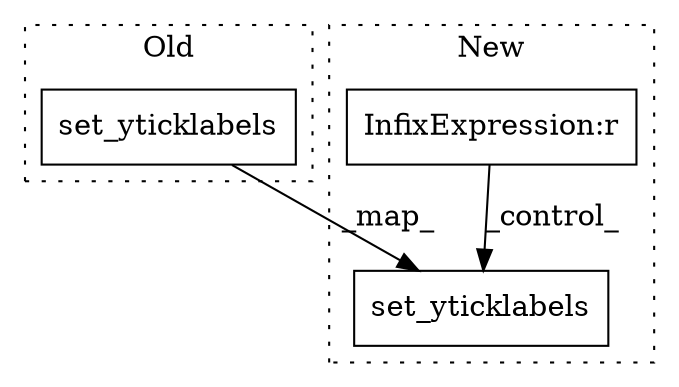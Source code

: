 digraph G {
subgraph cluster0 {
1 [label="set_yticklabels" a="32" s="10519,10542" l="16,1" shape="box"];
label = "Old";
style="dotted";
}
subgraph cluster1 {
2 [label="set_yticklabels" a="32" s="10620,10674" l="16,1" shape="box"];
3 [label="InfixExpression:r" a="27" s="10524" l="4" shape="box"];
label = "New";
style="dotted";
}
1 -> 2 [label="_map_"];
3 -> 2 [label="_control_"];
}